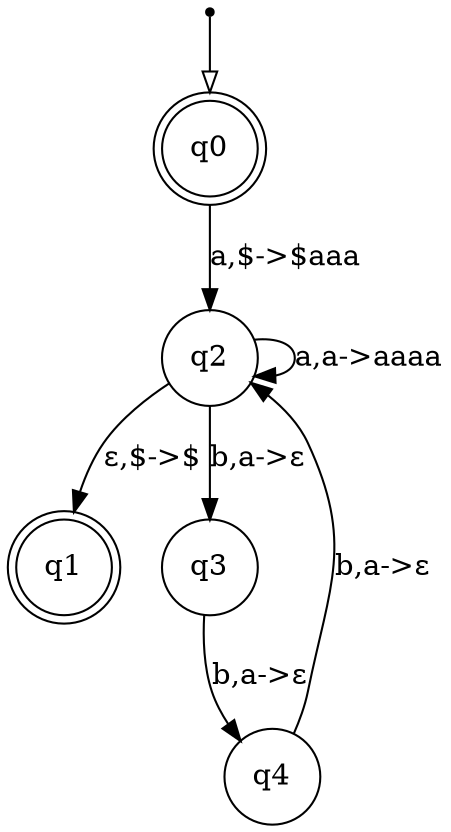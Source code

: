 digraph {
  node [shape=point]; __start;
  node [shape = doublecircle]; q0;
  node [shape = doublecircle]; q1;
  node [shape = circle]; q2;
  node [shape = circle]; q3;
  node [shape = circle]; q4;

  __start -> q0 [arrowhead = empty];
  q0 -> q2 [label = "a,$->$aaa"];
  q2 -> q2 [label = "a,a->aaaa"];
  q2 -> q3 [label = "b,a->ε"];
  q2 -> q1 [label = "ε,$->$"];
  q3 -> q4 [label = "b,a->ε"];
  q4 -> q2 [label = "b,a->ε"];
}